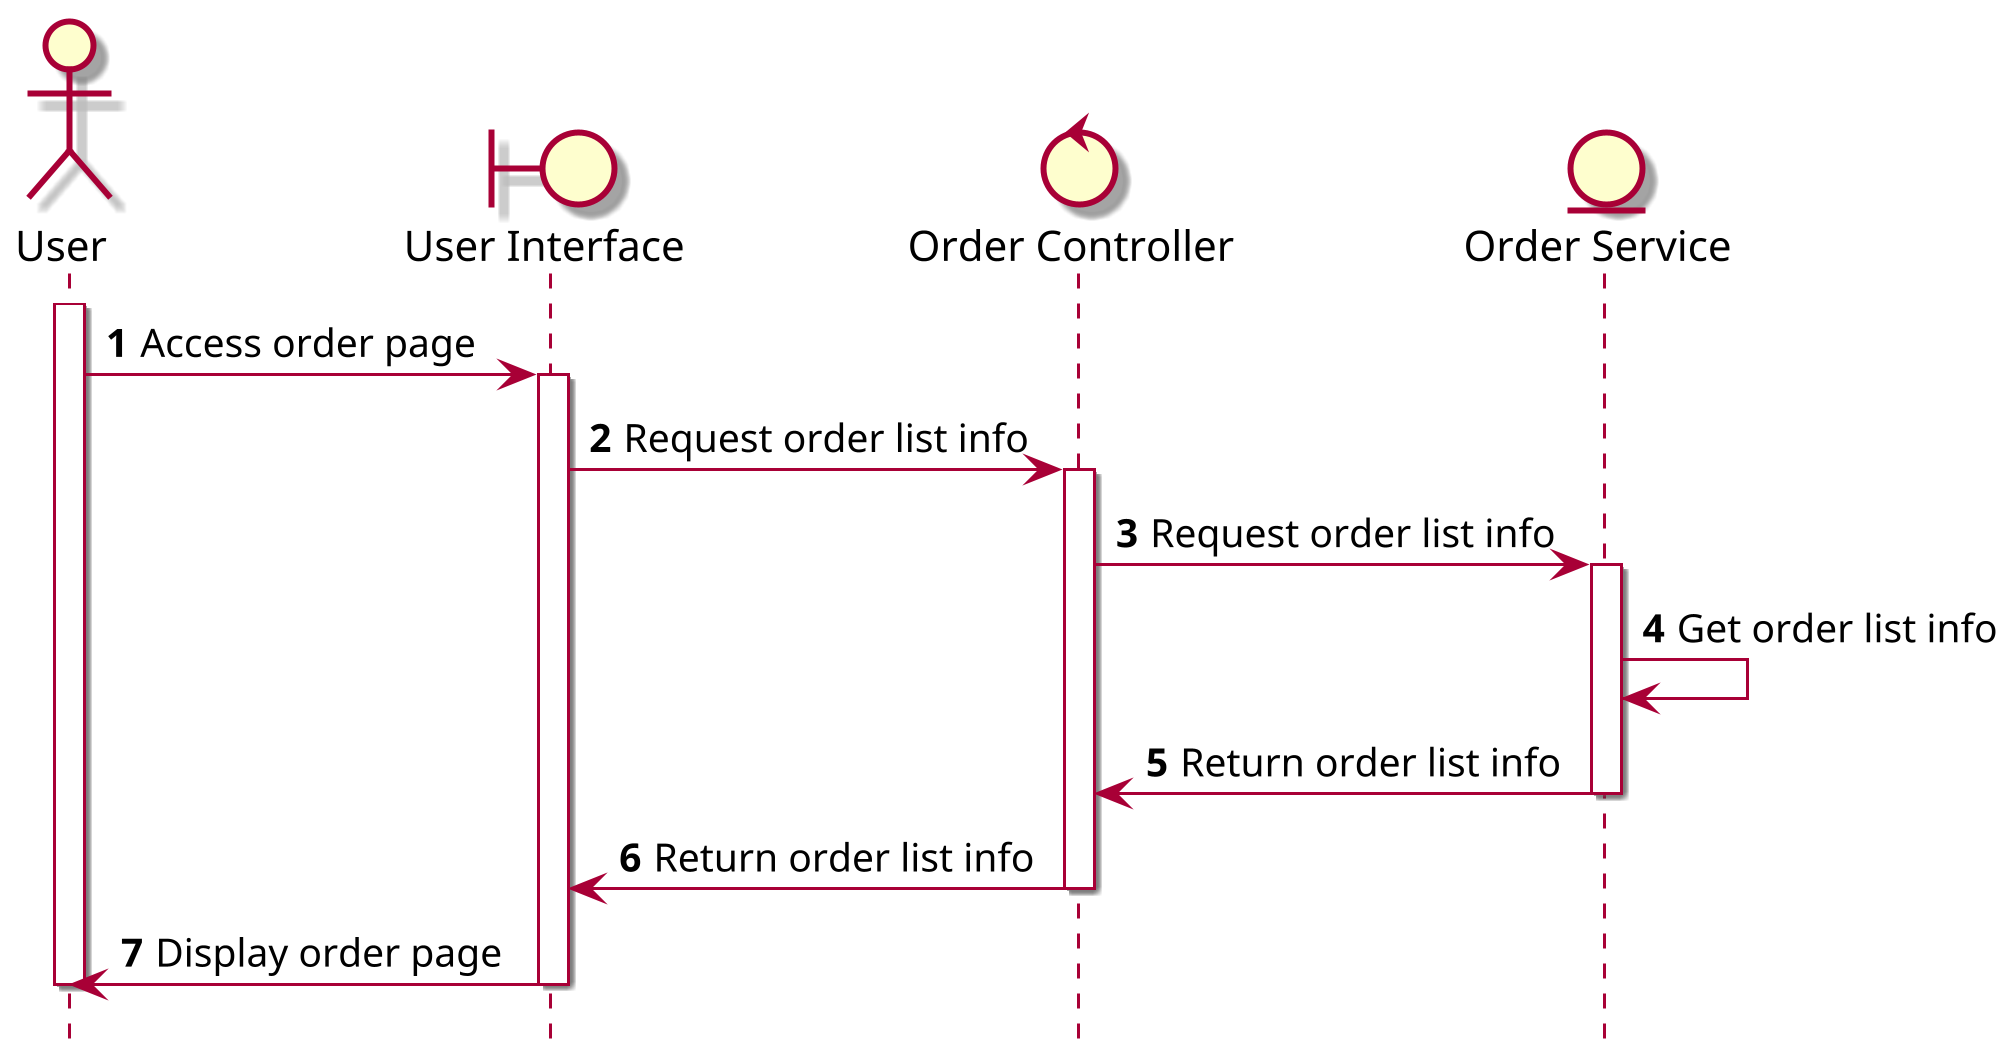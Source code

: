 @startuml SQ3_ViewOrderList

skin rose
scale 3
hide footbox

actor "User" as user
boundary "User Interface" as ui
control "Order Controller" as aCon
entity "Order Service" as aSer

autonumber
user++
user -> ui++ : Access order page
ui -> aCon++ : Request order list info
aCon -> aSer++ : Request order list info
aSer -> aSer : Get order list info
aSer -> aCon-- : Return order list info
aCon -> ui-- : Return order list info
ui -> user-- : Display order page
user--
@enduml